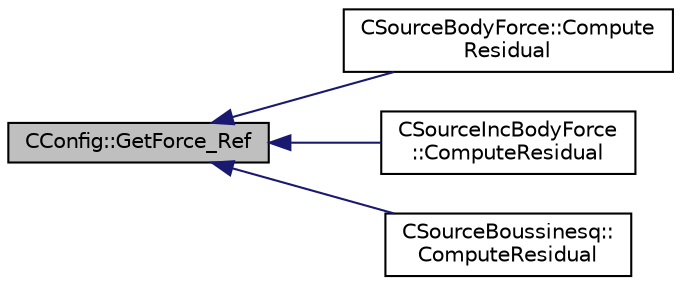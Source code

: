digraph "CConfig::GetForce_Ref"
{
  edge [fontname="Helvetica",fontsize="10",labelfontname="Helvetica",labelfontsize="10"];
  node [fontname="Helvetica",fontsize="10",shape=record];
  rankdir="LR";
  Node3271 [label="CConfig::GetForce_Ref",height=0.2,width=0.4,color="black", fillcolor="grey75", style="filled", fontcolor="black"];
  Node3271 -> Node3272 [dir="back",color="midnightblue",fontsize="10",style="solid",fontname="Helvetica"];
  Node3272 [label="CSourceBodyForce::Compute\lResidual",height=0.2,width=0.4,color="black", fillcolor="white", style="filled",URL="$class_c_source_body_force.html#a7c6b27978e85f511cb0024427ce53036",tooltip="Source term integration for a body force. "];
  Node3271 -> Node3273 [dir="back",color="midnightblue",fontsize="10",style="solid",fontname="Helvetica"];
  Node3273 [label="CSourceIncBodyForce\l::ComputeResidual",height=0.2,width=0.4,color="black", fillcolor="white", style="filled",URL="$class_c_source_inc_body_force.html#ac1cdd28f79adf9e35ab39aee2c1628a4",tooltip="Source term integration for a body force. "];
  Node3271 -> Node3274 [dir="back",color="midnightblue",fontsize="10",style="solid",fontname="Helvetica"];
  Node3274 [label="CSourceBoussinesq::\lComputeResidual",height=0.2,width=0.4,color="black", fillcolor="white", style="filled",URL="$class_c_source_boussinesq.html#a7bbd2075d125c1fb4702b54651b84fa4",tooltip="Source term integration for the Boussinesq approximation. "];
}

